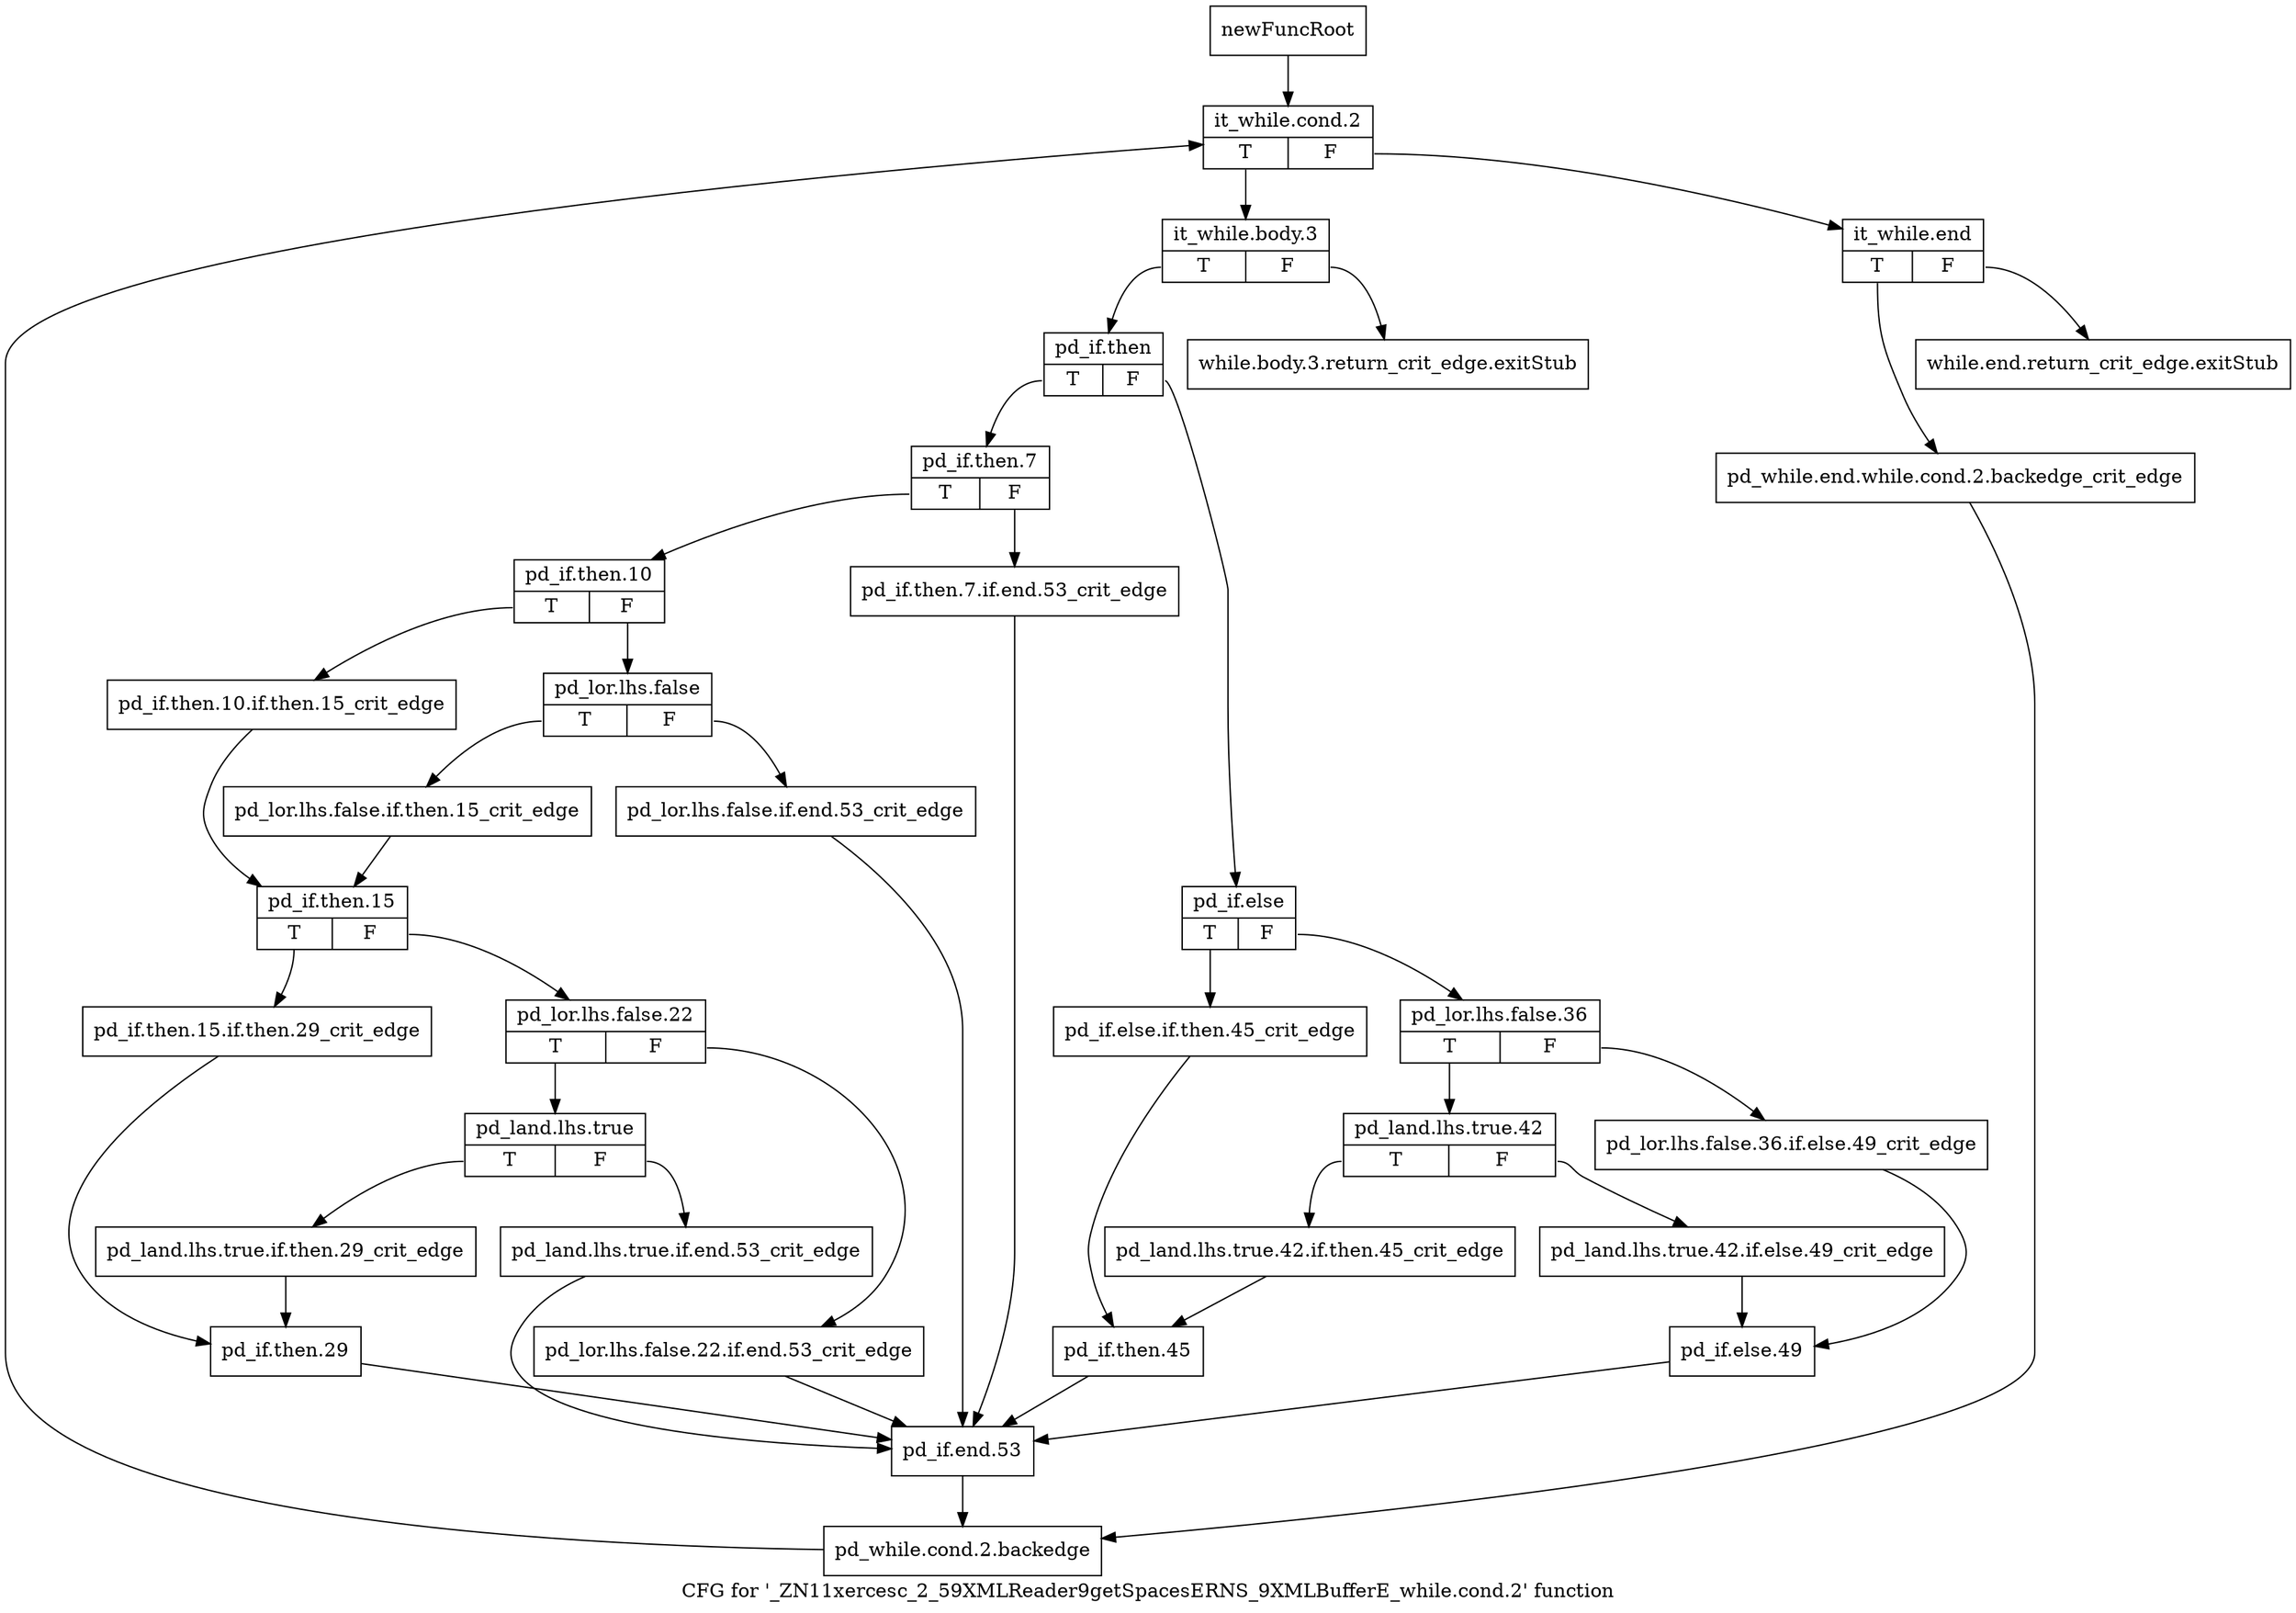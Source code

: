 digraph "CFG for '_ZN11xercesc_2_59XMLReader9getSpacesERNS_9XMLBufferE_while.cond.2' function" {
	label="CFG for '_ZN11xercesc_2_59XMLReader9getSpacesERNS_9XMLBufferE_while.cond.2' function";

	Node0x9b2be00 [shape=record,label="{newFuncRoot}"];
	Node0x9b2be00 -> Node0x9b2bef0;
	Node0x9b2be50 [shape=record,label="{while.end.return_crit_edge.exitStub}"];
	Node0x9b2bea0 [shape=record,label="{while.body.3.return_crit_edge.exitStub}"];
	Node0x9b2bef0 [shape=record,label="{it_while.cond.2|{<s0>T|<s1>F}}"];
	Node0x9b2bef0:s0 -> Node0x9b2bfe0;
	Node0x9b2bef0:s1 -> Node0x9b2bf40;
	Node0x9b2bf40 [shape=record,label="{it_while.end|{<s0>T|<s1>F}}"];
	Node0x9b2bf40:s0 -> Node0x9b2bf90;
	Node0x9b2bf40:s1 -> Node0x9b2be50;
	Node0x9b2bf90 [shape=record,label="{pd_while.end.while.cond.2.backedge_crit_edge}"];
	Node0x9b2bf90 -> Node0x9b2c850;
	Node0x9b2bfe0 [shape=record,label="{it_while.body.3|{<s0>T|<s1>F}}"];
	Node0x9b2bfe0:s0 -> Node0x9b2c030;
	Node0x9b2bfe0:s1 -> Node0x9b2bea0;
	Node0x9b2c030 [shape=record,label="{pd_if.then|{<s0>T|<s1>F}}"];
	Node0x9b2c030:s0 -> Node0x9b2c350;
	Node0x9b2c030:s1 -> Node0x9b2c080;
	Node0x9b2c080 [shape=record,label="{pd_if.else|{<s0>T|<s1>F}}"];
	Node0x9b2c080:s0 -> Node0x9b2c2b0;
	Node0x9b2c080:s1 -> Node0x9b2c0d0;
	Node0x9b2c0d0 [shape=record,label="{pd_lor.lhs.false.36|{<s0>T|<s1>F}}"];
	Node0x9b2c0d0:s0 -> Node0x9b2c170;
	Node0x9b2c0d0:s1 -> Node0x9b2c120;
	Node0x9b2c120 [shape=record,label="{pd_lor.lhs.false.36.if.else.49_crit_edge}"];
	Node0x9b2c120 -> Node0x9b2c210;
	Node0x9b2c170 [shape=record,label="{pd_land.lhs.true.42|{<s0>T|<s1>F}}"];
	Node0x9b2c170:s0 -> Node0x9b2c260;
	Node0x9b2c170:s1 -> Node0x9b2c1c0;
	Node0x9b2c1c0 [shape=record,label="{pd_land.lhs.true.42.if.else.49_crit_edge}"];
	Node0x9b2c1c0 -> Node0x9b2c210;
	Node0x9b2c210 [shape=record,label="{pd_if.else.49}"];
	Node0x9b2c210 -> Node0x9b2c800;
	Node0x9b2c260 [shape=record,label="{pd_land.lhs.true.42.if.then.45_crit_edge}"];
	Node0x9b2c260 -> Node0x9b2c300;
	Node0x9b2c2b0 [shape=record,label="{pd_if.else.if.then.45_crit_edge}"];
	Node0x9b2c2b0 -> Node0x9b2c300;
	Node0x9b2c300 [shape=record,label="{pd_if.then.45}"];
	Node0x9b2c300 -> Node0x9b2c800;
	Node0x9b2c350 [shape=record,label="{pd_if.then.7|{<s0>T|<s1>F}}"];
	Node0x9b2c350:s0 -> Node0x9b2c3f0;
	Node0x9b2c350:s1 -> Node0x9b2c3a0;
	Node0x9b2c3a0 [shape=record,label="{pd_if.then.7.if.end.53_crit_edge}"];
	Node0x9b2c3a0 -> Node0x9b2c800;
	Node0x9b2c3f0 [shape=record,label="{pd_if.then.10|{<s0>T|<s1>F}}"];
	Node0x9b2c3f0:s0 -> Node0x9b2c530;
	Node0x9b2c3f0:s1 -> Node0x9b2c440;
	Node0x9b2c440 [shape=record,label="{pd_lor.lhs.false|{<s0>T|<s1>F}}"];
	Node0x9b2c440:s0 -> Node0x9b2c4e0;
	Node0x9b2c440:s1 -> Node0x9b2c490;
	Node0x9b2c490 [shape=record,label="{pd_lor.lhs.false.if.end.53_crit_edge}"];
	Node0x9b2c490 -> Node0x9b2c800;
	Node0x9b2c4e0 [shape=record,label="{pd_lor.lhs.false.if.then.15_crit_edge}"];
	Node0x9b2c4e0 -> Node0x9b2c580;
	Node0x9b2c530 [shape=record,label="{pd_if.then.10.if.then.15_crit_edge}"];
	Node0x9b2c530 -> Node0x9b2c580;
	Node0x9b2c580 [shape=record,label="{pd_if.then.15|{<s0>T|<s1>F}}"];
	Node0x9b2c580:s0 -> Node0x9b2c760;
	Node0x9b2c580:s1 -> Node0x9b2c5d0;
	Node0x9b2c5d0 [shape=record,label="{pd_lor.lhs.false.22|{<s0>T|<s1>F}}"];
	Node0x9b2c5d0:s0 -> Node0x9b2c670;
	Node0x9b2c5d0:s1 -> Node0x9b2c620;
	Node0x9b2c620 [shape=record,label="{pd_lor.lhs.false.22.if.end.53_crit_edge}"];
	Node0x9b2c620 -> Node0x9b2c800;
	Node0x9b2c670 [shape=record,label="{pd_land.lhs.true|{<s0>T|<s1>F}}"];
	Node0x9b2c670:s0 -> Node0x9b2c710;
	Node0x9b2c670:s1 -> Node0x9b2c6c0;
	Node0x9b2c6c0 [shape=record,label="{pd_land.lhs.true.if.end.53_crit_edge}"];
	Node0x9b2c6c0 -> Node0x9b2c800;
	Node0x9b2c710 [shape=record,label="{pd_land.lhs.true.if.then.29_crit_edge}"];
	Node0x9b2c710 -> Node0x9b2c7b0;
	Node0x9b2c760 [shape=record,label="{pd_if.then.15.if.then.29_crit_edge}"];
	Node0x9b2c760 -> Node0x9b2c7b0;
	Node0x9b2c7b0 [shape=record,label="{pd_if.then.29}"];
	Node0x9b2c7b0 -> Node0x9b2c800;
	Node0x9b2c800 [shape=record,label="{pd_if.end.53}"];
	Node0x9b2c800 -> Node0x9b2c850;
	Node0x9b2c850 [shape=record,label="{pd_while.cond.2.backedge}"];
	Node0x9b2c850 -> Node0x9b2bef0;
}
